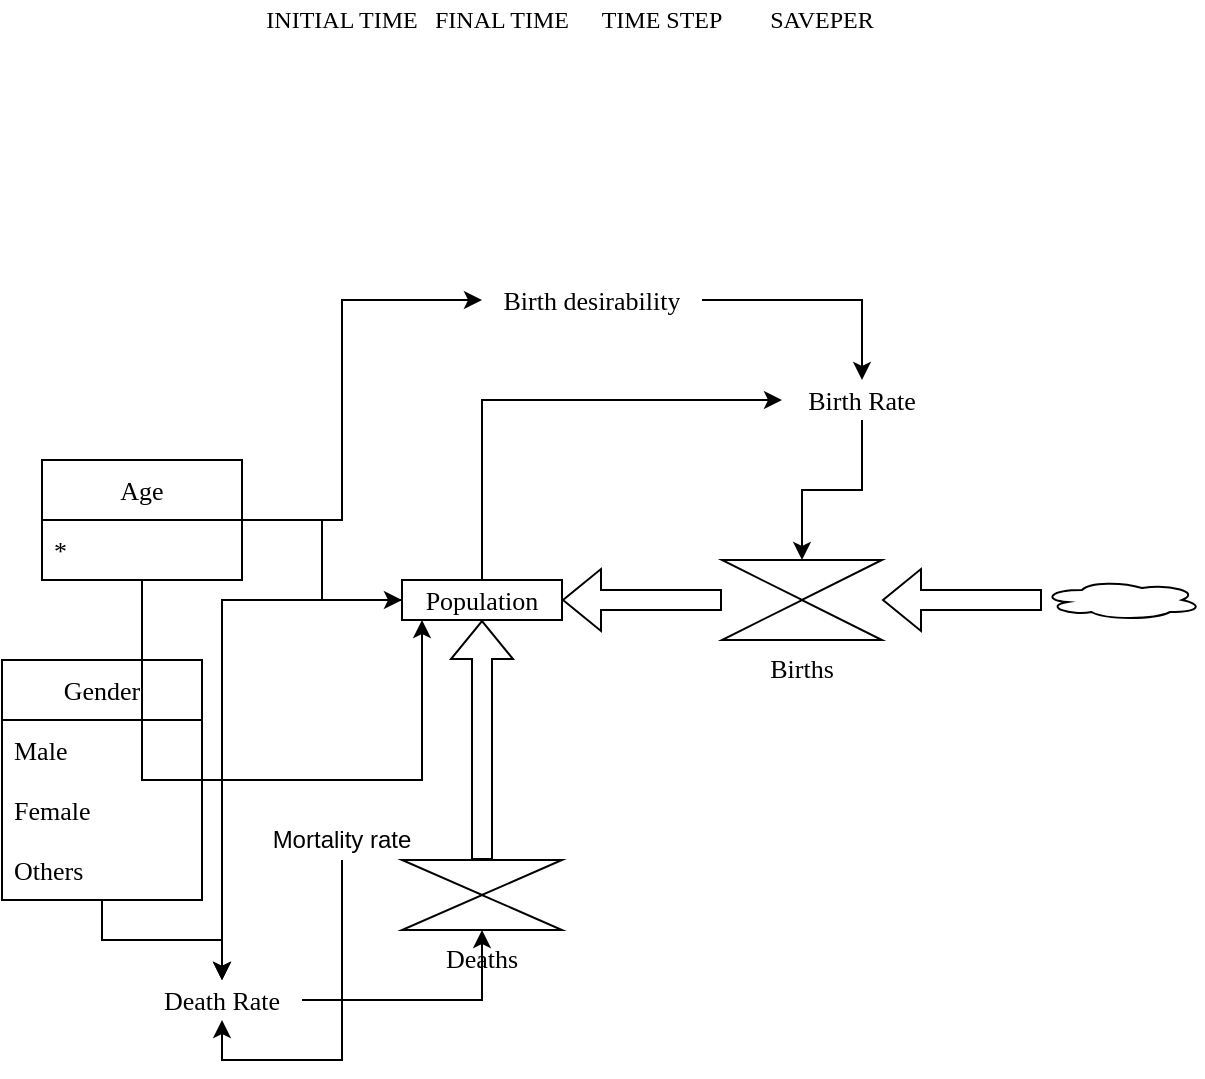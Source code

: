 <mxfile compressed="false" version="20.6.2" type="device">
  <diagram id="UOmS20_O_XFAeOackPY-" name="Page-1">
    <mxGraphModel dx="1372" dy="841" grid="1" gridSize="10" guides="1" tooltips="1" connect="1" arrows="1" fold="1" page="1" pageScale="1" pageWidth="850" pageHeight="1100" math="0" shadow="0">
      <root>
        <mxCell id="0" />
        <mxCell id="1" parent="0" />
        <mxCell id="KpIb-TWSPIWXznllnVsP-23" style="edgeStyle=orthogonalEdgeStyle;rounded=0;orthogonalLoop=1;jettySize=auto;html=1;fontFamily=Verdana;fontSize=13;" parent="1" source="KpIb-TWSPIWXznllnVsP-1" target="KpIb-TWSPIWXznllnVsP-14" edge="1">
          <mxGeometry relative="1" as="geometry">
            <Array as="points">
              <mxPoint x="300" y="360" />
            </Array>
          </mxGeometry>
        </mxCell>
        <mxCell id="U1oYJSCTGKS_XVweyN7Q-3" style="edgeStyle=orthogonalEdgeStyle;rounded=0;orthogonalLoop=1;jettySize=auto;html=1;" edge="1" parent="1" source="KpIb-TWSPIWXznllnVsP-1" target="KpIb-TWSPIWXznllnVsP-34">
          <mxGeometry relative="1" as="geometry" />
        </mxCell>
        <UserObject label="%Name%" placeholders="1" Name="Population" Doc="" Units="people" _initial="100" _equation=" Births - Deaths" _pysd_type="IntegStructure" id="KpIb-TWSPIWXznllnVsP-1">
          <mxCell style="rounded=0;whiteSpace=wrap;html=1;fontFamily=Verdana;fontSize=13;" parent="1" vertex="1">
            <mxGeometry x="260" y="450" width="80" height="20" as="geometry" />
          </mxCell>
        </UserObject>
        <UserObject label="%Name%" placeholders="1" Doc="" Units="-" _pysd_type="Sink" Name="" id="KpIb-TWSPIWXznllnVsP-2">
          <mxCell style="ellipse;shape=cloud;whiteSpace=wrap;html=1;fontFamily=Verdana;fontSize=13;" parent="1" vertex="1">
            <mxGeometry x="580" y="450" width="80" height="20" as="geometry" />
          </mxCell>
        </UserObject>
        <mxCell id="KpIb-TWSPIWXznllnVsP-3" value="" style="shape=flexArrow;rounded=0;fontFamily=Verdana;fontSize=13;" parent="1" source="KpIb-TWSPIWXznllnVsP-5" target="KpIb-TWSPIWXznllnVsP-1" edge="1">
          <mxGeometry x="260" y="440" as="geometry">
            <mxPoint x="450" y="570" as="sourcePoint" />
          </mxGeometry>
        </mxCell>
        <mxCell id="KpIb-TWSPIWXznllnVsP-4" value="" style="shape=flexArrow;rounded=0;fontFamily=Verdana;fontSize=13;" parent="1" source="KpIb-TWSPIWXznllnVsP-2" target="KpIb-TWSPIWXznllnVsP-5" edge="1">
          <mxGeometry x="260" y="440" as="geometry">
            <mxPoint x="610" y="520" as="sourcePoint" />
          </mxGeometry>
        </mxCell>
        <UserObject label="%Name%" placeholders="1" Name="Births" Doc="" Units="people" _equation=" Birth Rate " _pysd_type="AbstractElement" _initial="" id="KpIb-TWSPIWXznllnVsP-5">
          <mxCell style="shape=collate;whiteSpace=wrap;html=1;points=[[0,0,0,0,0],[0,0.5,0,0,0],[0,1,0,0,0],[0.5,0,0,0,0],[0.5,0.5,0,0,0],[0.5,1,0,0,0],[1,0,0,0,0],[1,0.5,0,0,0],[1,1,0,0,0]];labelPosition=center;verticalLabelPosition=bottom;align=center;verticalAlign=top;fontFamily=Verdana;fontSize=13;" parent="1" vertex="1">
            <mxGeometry x="420" y="440" width="80" height="40" as="geometry" />
          </mxCell>
        </UserObject>
        <UserObject label="%Name%" placeholders="1" Name="INITIAL TIME" Doc="Initial time of the simulation" Units="-" _initial="0" _pysd_type="ControlVar" id="KpIb-TWSPIWXznllnVsP-6">
          <mxCell style="text;html=1;strokeColor=none;fillColor=none;align=center;verticalAlign=middle;whiteSpace=wrap;overflow=hidden;fontFamily=Verdana;" parent="1" vertex="1">
            <mxGeometry x="190" y="160" width="80" height="20" as="geometry" />
          </mxCell>
        </UserObject>
        <UserObject label="%Name%" placeholders="1" Name="FINAL TIME" Doc="Final time of the simulation" Units="-" _initial="10" _pysd_type="ControlVar" id="KpIb-TWSPIWXznllnVsP-7">
          <mxCell style="text;html=1;strokeColor=none;fillColor=none;align=center;verticalAlign=middle;whiteSpace=wrap;overflow=hidden;fontFamily=Verdana;" parent="1" vertex="1">
            <mxGeometry x="270" y="160" width="80" height="20" as="geometry" />
          </mxCell>
        </UserObject>
        <UserObject label="%Name%" placeholders="1" Name="TIME STEP" Doc="Time step of the simulation" Units="-" _initial="0.25" _pysd_type="ControlVar" id="KpIb-TWSPIWXznllnVsP-8">
          <mxCell style="text;html=1;strokeColor=none;fillColor=none;align=center;verticalAlign=middle;whiteSpace=wrap;overflow=hidden;fontFamily=Verdana;" parent="1" vertex="1">
            <mxGeometry x="350" y="160" width="80" height="20" as="geometry" />
          </mxCell>
        </UserObject>
        <UserObject label="%Name%" placeholders="1" Name="SAVEPER" Doc="The frequency with which output is stored." Units="-" _initial="1" _pysd_type="ControlVar" id="KpIb-TWSPIWXznllnVsP-9">
          <mxCell style="text;html=1;strokeColor=none;fillColor=none;align=center;verticalAlign=middle;whiteSpace=wrap;overflow=hidden;fontFamily=Verdana;" parent="1" vertex="1">
            <mxGeometry x="430" y="160" width="80" height="20" as="geometry" />
          </mxCell>
        </UserObject>
        <mxCell id="KpIb-TWSPIWXznllnVsP-21" style="edgeStyle=orthogonalEdgeStyle;rounded=0;orthogonalLoop=1;jettySize=auto;html=1;fontFamily=Verdana;fontSize=13;" parent="1" source="KpIb-TWSPIWXznllnVsP-10" target="KpIb-TWSPIWXznllnVsP-1" edge="1">
          <mxGeometry relative="1" as="geometry">
            <Array as="points">
              <mxPoint x="270" y="550" />
            </Array>
          </mxGeometry>
        </mxCell>
        <mxCell id="KpIb-TWSPIWXznllnVsP-36" style="edgeStyle=orthogonalEdgeStyle;rounded=0;orthogonalLoop=1;jettySize=auto;html=1;fontFamily=Verdana;fontSize=13;" parent="1" source="KpIb-TWSPIWXznllnVsP-10" target="KpIb-TWSPIWXznllnVsP-34" edge="1">
          <mxGeometry relative="1" as="geometry" />
        </mxCell>
        <UserObject label="%Name%" placeholders="1" Name="Gender" Doc="" Units="-" _pysd_type="Subscript" _equation="" _initial="" id="KpIb-TWSPIWXznllnVsP-10">
          <mxCell style="swimlane;fontStyle=0;childLayout=stackLayout;horizontal=1;startSize=30;horizontalStack=0;resizeParent=1;resizeParentMax=0;resizeLast=0;collapsible=1;marginBottom=0;whiteSpace=wrap;html=1;fontFamily=Verdana;fontSize=13;" parent="1" vertex="1">
            <mxGeometry x="60" y="490" width="100" height="120" as="geometry" />
          </mxCell>
        </UserObject>
        <mxCell id="KpIb-TWSPIWXznllnVsP-11" value="Male" style="text;strokeColor=none;fillColor=none;align=left;verticalAlign=middle;spacingLeft=4;spacingRight=4;overflow=hidden;points=[[0,0.5],[1,0.5]];portConstraint=eastwest;rotatable=0;whiteSpace=wrap;html=1;fontFamily=Verdana;fontSize=13;" parent="KpIb-TWSPIWXznllnVsP-10" vertex="1">
          <mxGeometry y="30" width="100" height="30" as="geometry" />
        </mxCell>
        <mxCell id="KpIb-TWSPIWXznllnVsP-12" value="Female" style="text;strokeColor=none;fillColor=none;align=left;verticalAlign=middle;spacingLeft=4;spacingRight=4;overflow=hidden;points=[[0,0.5],[1,0.5]];portConstraint=eastwest;rotatable=0;whiteSpace=wrap;html=1;fontFamily=Verdana;fontSize=13;" parent="KpIb-TWSPIWXznllnVsP-10" vertex="1">
          <mxGeometry y="60" width="100" height="30" as="geometry" />
        </mxCell>
        <mxCell id="KpIb-TWSPIWXznllnVsP-13" value="Others" style="text;strokeColor=none;fillColor=none;align=left;verticalAlign=middle;spacingLeft=4;spacingRight=4;overflow=hidden;points=[[0,0.5],[1,0.5]];portConstraint=eastwest;rotatable=0;whiteSpace=wrap;html=1;fontFamily=Verdana;fontSize=13;" parent="KpIb-TWSPIWXznllnVsP-10" vertex="1">
          <mxGeometry y="90" width="100" height="30" as="geometry" />
        </mxCell>
        <mxCell id="KpIb-TWSPIWXznllnVsP-25" style="edgeStyle=orthogonalEdgeStyle;rounded=0;orthogonalLoop=1;jettySize=auto;html=1;fontFamily=Verdana;fontSize=13;" parent="1" source="KpIb-TWSPIWXznllnVsP-14" target="KpIb-TWSPIWXznllnVsP-5" edge="1">
          <mxGeometry relative="1" as="geometry" />
        </mxCell>
        <UserObject label="%Name%" placeholders="1" Name="Birth Rate" Doc="" Units="ppl/year" _equation=" Population *  Birth desirability " _pysd_type="AbstractComponent" _initial="" id="KpIb-TWSPIWXznllnVsP-14">
          <mxCell style="text;html=1;strokeColor=none;fillColor=none;align=center;verticalAlign=middle;whiteSpace=wrap;overflow=hidden;fontFamily=Verdana;fontSize=13;" parent="1" vertex="1">
            <mxGeometry x="450" y="350" width="80" height="20" as="geometry" />
          </mxCell>
        </UserObject>
        <mxCell id="KpIb-TWSPIWXznllnVsP-24" style="rounded=0;orthogonalLoop=1;jettySize=auto;html=1;edgeStyle=orthogonalEdgeStyle;fontFamily=Verdana;fontSize=13;" parent="1" source="KpIb-TWSPIWXznllnVsP-15" target="KpIb-TWSPIWXznllnVsP-14" edge="1">
          <mxGeometry relative="1" as="geometry" />
        </mxCell>
        <UserObject label="%Name%" placeholders="1" Name="Birth desirability" Doc="Constant that says for a woman who can reporduce how much they will want to" Units="-" _initial="0.3" _pysd_type="AbstractUnchangeableConstant" _equation="" id="KpIb-TWSPIWXznllnVsP-15">
          <mxCell style="text;html=1;strokeColor=none;fillColor=none;align=center;verticalAlign=middle;whiteSpace=wrap;overflow=hidden;fontFamily=Verdana;fontSize=13;" parent="1" vertex="1">
            <mxGeometry x="300" y="290" width="110" height="40" as="geometry" />
          </mxCell>
        </UserObject>
        <mxCell id="KpIb-TWSPIWXznllnVsP-20" style="edgeStyle=orthogonalEdgeStyle;rounded=0;orthogonalLoop=1;jettySize=auto;html=1;fontFamily=Verdana;fontSize=13;" parent="1" source="KpIb-TWSPIWXznllnVsP-16" target="KpIb-TWSPIWXznllnVsP-1" edge="1">
          <mxGeometry relative="1" as="geometry" />
        </mxCell>
        <mxCell id="KpIb-TWSPIWXznllnVsP-22" style="edgeStyle=orthogonalEdgeStyle;rounded=0;orthogonalLoop=1;jettySize=auto;html=1;fontFamily=Verdana;fontSize=13;" parent="1" source="KpIb-TWSPIWXznllnVsP-16" target="KpIb-TWSPIWXznllnVsP-15" edge="1">
          <mxGeometry relative="1" as="geometry">
            <Array as="points">
              <mxPoint x="230" y="420" />
              <mxPoint x="230" y="310" />
            </Array>
          </mxGeometry>
        </mxCell>
        <mxCell id="KpIb-TWSPIWXznllnVsP-35" style="edgeStyle=orthogonalEdgeStyle;rounded=0;orthogonalLoop=1;jettySize=auto;html=1;fontFamily=Verdana;fontSize=13;" parent="1" source="KpIb-TWSPIWXznllnVsP-16" target="KpIb-TWSPIWXznllnVsP-34" edge="1">
          <mxGeometry relative="1" as="geometry" />
        </mxCell>
        <UserObject label="%Name%" placeholders="1" Name="Age" Doc="" Units="-" _pysd_type="Subscript" _equation="" _initial="" id="KpIb-TWSPIWXznllnVsP-16">
          <mxCell style="swimlane;fontStyle=0;childLayout=stackLayout;horizontal=1;startSize=30;horizontalStack=0;resizeParent=1;resizeParentMax=0;resizeLast=0;collapsible=1;marginBottom=0;whiteSpace=wrap;html=1;fontFamily=Verdana;fontSize=13;" parent="1" vertex="1">
            <mxGeometry x="80" y="390" width="100" height="60" as="geometry" />
          </mxCell>
        </UserObject>
        <mxCell id="KpIb-TWSPIWXznllnVsP-17" value="*" style="text;strokeColor=none;fillColor=none;align=left;verticalAlign=middle;spacingLeft=4;spacingRight=4;overflow=hidden;points=[[0,0.5],[1,0.5]];portConstraint=eastwest;rotatable=0;whiteSpace=wrap;html=1;fontFamily=Verdana;fontSize=13;" parent="KpIb-TWSPIWXznllnVsP-16" vertex="1">
          <mxGeometry y="30" width="100" height="30" as="geometry" />
        </mxCell>
        <UserObject label="%Name%" placeholders="1" Name="Deaths" Doc="" Units="ppl" _equation=" Death Rate " _pysd_type="AbstractElement" _initial="" id="KpIb-TWSPIWXznllnVsP-28">
          <mxCell style="shape=collate;whiteSpace=wrap;html=1;points=[[0,0,0,0,0],[0,0.5,0,0,0],[0,1,0,0,0],[0.5,0,0,0,0],[0.5,0.5,0,0,0],[0.5,1,0,0,0],[1,0,0,0,0],[1,0.5,0,0,0],[1,1,0,0,0]];labelPosition=center;verticalLabelPosition=bottom;align=center;verticalAlign=top;fontFamily=Verdana;fontSize=13;" parent="1" vertex="1">
            <mxGeometry x="260" y="590" width="80" height="35" as="geometry" />
          </mxCell>
        </UserObject>
        <mxCell id="KpIb-TWSPIWXznllnVsP-31" value="" style="shape=flexArrow;rounded=0;fontFamily=Verdana;fontSize=13;" parent="1" source="KpIb-TWSPIWXznllnVsP-28" target="KpIb-TWSPIWXznllnVsP-1" edge="1">
          <mxGeometry x="270" y="450" as="geometry">
            <mxPoint x="430" y="470" as="sourcePoint" />
            <mxPoint x="350" y="470" as="targetPoint" />
          </mxGeometry>
        </mxCell>
        <mxCell id="KpIb-TWSPIWXznllnVsP-37" style="edgeStyle=orthogonalEdgeStyle;rounded=0;orthogonalLoop=1;jettySize=auto;html=1;fontFamily=Verdana;fontSize=13;" parent="1" source="KpIb-TWSPIWXznllnVsP-34" target="KpIb-TWSPIWXznllnVsP-28" edge="1">
          <mxGeometry relative="1" as="geometry" />
        </mxCell>
        <UserObject label="%Name%" placeholders="1" Name="Death Rate" Doc="" Units="ppl/year" _equation=" Population *  Mortality rate " _pysd_type="AbstractComponent" _initial="" id="KpIb-TWSPIWXznllnVsP-34">
          <mxCell style="text;html=1;strokeColor=none;fillColor=none;align=center;verticalAlign=middle;whiteSpace=wrap;overflow=hidden;fontFamily=Verdana;fontSize=13;" parent="1" vertex="1">
            <mxGeometry x="130" y="650" width="80" height="20" as="geometry" />
          </mxCell>
        </UserObject>
        <mxCell id="U1oYJSCTGKS_XVweyN7Q-2" style="edgeStyle=orthogonalEdgeStyle;rounded=0;orthogonalLoop=1;jettySize=auto;html=1;entryX=0.5;entryY=1;entryDx=0;entryDy=0;" edge="1" parent="1" source="U1oYJSCTGKS_XVweyN7Q-1" target="KpIb-TWSPIWXznllnVsP-34">
          <mxGeometry relative="1" as="geometry" />
        </mxCell>
        <UserObject label="%Name%" placeholders="1" Name="Mortality rate" Doc="" Units="-" _initial="0.1" _pysd_type="AbstractUnchangeableConstant" _equation="" id="U1oYJSCTGKS_XVweyN7Q-1">
          <mxCell style="text;html=1;strokeColor=none;fillColor=none;align=center;verticalAlign=middle;whiteSpace=wrap;overflow=hidden;" vertex="1" parent="1">
            <mxGeometry x="190" y="570" width="80" height="20" as="geometry" />
          </mxCell>
        </UserObject>
      </root>
    </mxGraphModel>
  </diagram>
</mxfile>
